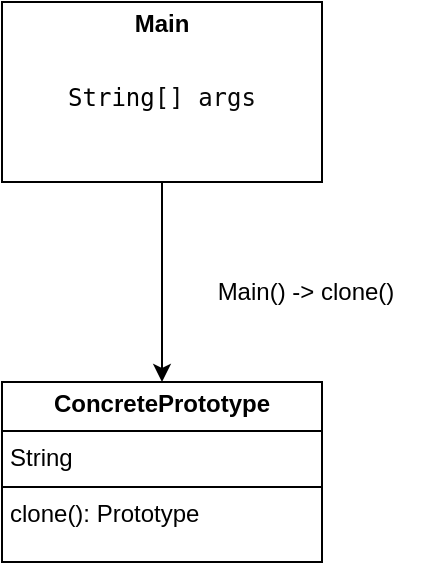 <mxfile version="24.7.5">
  <diagram name="Сторінка-1" id="tjbbl1HlR_qf-J_dZb-v">
    <mxGraphModel dx="880" dy="468" grid="1" gridSize="10" guides="1" tooltips="1" connect="1" arrows="1" fold="1" page="1" pageScale="1" pageWidth="827" pageHeight="1169" math="0" shadow="0">
      <root>
        <mxCell id="0" />
        <mxCell id="1" parent="0" />
        <mxCell id="O0ch71Jl6PBUWS3uqQfb-3" style="edgeStyle=orthogonalEdgeStyle;rounded=0;orthogonalLoop=1;jettySize=auto;html=1;exitX=0.5;exitY=1;exitDx=0;exitDy=0;entryX=0.5;entryY=0;entryDx=0;entryDy=0;" edge="1" parent="1" source="O0ch71Jl6PBUWS3uqQfb-1" target="O0ch71Jl6PBUWS3uqQfb-2">
          <mxGeometry relative="1" as="geometry" />
        </mxCell>
        <mxCell id="O0ch71Jl6PBUWS3uqQfb-1" value="&lt;p style=&quot;margin:0px;margin-top:4px;text-align:center;&quot;&gt;&lt;b&gt;Main&lt;/b&gt;&lt;/p&gt;&lt;p style=&quot;margin:0px;margin-top:4px;text-align:center;&quot;&gt;&lt;b&gt;&lt;br&gt;&lt;/b&gt;&lt;/p&gt;&lt;p style=&quot;margin:0px;margin-top:4px;text-align:center;&quot;&gt;&lt;span style=&quot;background-color: rgb(255, 255, 255); font-family: &amp;quot;JetBrains Mono&amp;quot;, monospace; text-align: left;&quot;&gt;String&lt;/span&gt;&lt;span style=&quot;background-color: rgb(255, 255, 255); color: rgb(8, 8, 8); font-family: &amp;quot;JetBrains Mono&amp;quot;, monospace; text-align: left;&quot;&gt;[] args&lt;/span&gt;&lt;/p&gt;" style="verticalAlign=top;align=left;overflow=fill;html=1;whiteSpace=wrap;" vertex="1" parent="1">
          <mxGeometry x="320" y="40" width="160" height="90" as="geometry" />
        </mxCell>
        <mxCell id="O0ch71Jl6PBUWS3uqQfb-2" value="&lt;p style=&quot;margin:0px;margin-top:4px;text-align:center;&quot;&gt;&lt;b&gt;ConcretePrototype&lt;/b&gt;&lt;/p&gt;&lt;hr size=&quot;1&quot; style=&quot;border-style:solid;&quot;&gt;&lt;p style=&quot;margin:0px;margin-left:4px;&quot;&gt;String&amp;nbsp;&lt;/p&gt;&lt;hr size=&quot;1&quot; style=&quot;border-style:solid;&quot;&gt;&lt;p style=&quot;margin:0px;margin-left:4px;&quot;&gt;clone(): Prototype&lt;/p&gt;" style="verticalAlign=top;align=left;overflow=fill;html=1;whiteSpace=wrap;" vertex="1" parent="1">
          <mxGeometry x="320" y="230" width="160" height="90" as="geometry" />
        </mxCell>
        <mxCell id="O0ch71Jl6PBUWS3uqQfb-4" value="Main() -&amp;gt; clone()" style="text;html=1;align=center;verticalAlign=middle;whiteSpace=wrap;rounded=0;" vertex="1" parent="1">
          <mxGeometry x="414" y="170" width="116" height="30" as="geometry" />
        </mxCell>
      </root>
    </mxGraphModel>
  </diagram>
</mxfile>
